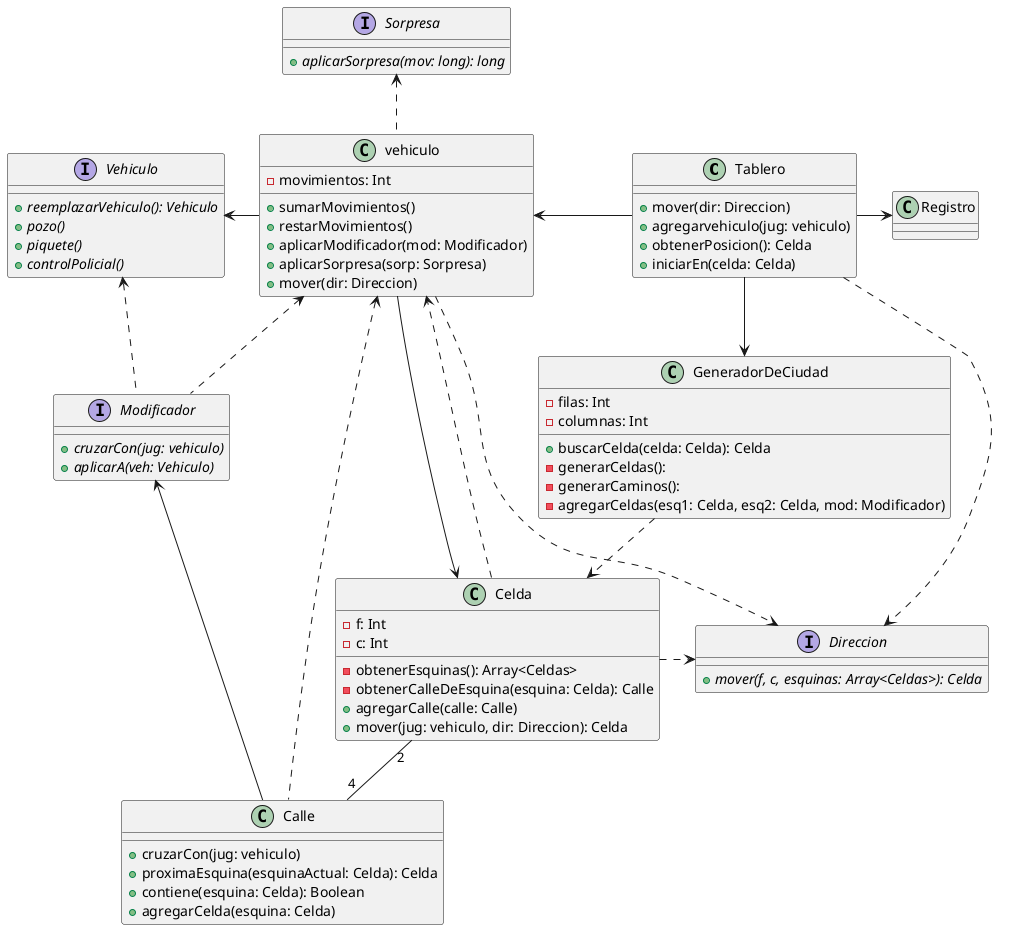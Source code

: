 @startuml modelo-actual

class Tablero {
    + mover(dir: Direccion)
    + agregarvehiculo(jug: vehiculo)
    + obtenerPosicion(): Celda
    + iniciarEn(celda: Celda)
}

class vehiculo {
    - movimientos: Int

    + sumarMovimientos()
    + restarMovimientos()
    + aplicarModificador(mod: Modificador)
    + aplicarSorpresa(sorp: Sorpresa)
    + mover(dir: Direccion)
}

class Calle {
    + cruzarCon(jug: vehiculo)
    + proximaEsquina(esquinaActual: Celda): Celda
    + contiene(esquina: Celda): Boolean
    + agregarCelda(esquina: Celda)
}

interface Vehiculo {
    + {abstract} reemplazarVehiculo(): Vehiculo
    + {abstract} pozo()
    + {abstract} piquete()
    + {abstract} controlPolicial()
}

interface Modificador {
    + {abstract} cruzarCon(jug: vehiculo)
    + {abstract} aplicarA(veh: Vehiculo)
}

interface Sorpresa {
    + {abstract} aplicarSorpresa(mov: long): long
}

class Celda {
    - f: Int
    - c: Int

    - obtenerEsquinas(): Array<Celdas>
    - obtenerCalleDeEsquina(esquina: Celda): Calle
    + agregarCalle(calle: Calle)
    + mover(jug: vehiculo, dir: Direccion): Celda
}

class Registro {

}

class GeneradorDeCiudad {
    - filas: Int
    - columnas: Int
    + buscarCelda(celda: Celda): Celda
    - generarCeldas():
    - generarCaminos():
    - agregarCeldas(esq1: Celda, esq2: Celda, mod: Modificador)
}

interface Direccion {
    + {abstract} mover(f, c, esquinas: Array<Celdas>): Celda
}

vehiculo .up.> Sorpresa
Tablero -left-> vehiculo
Tablero --> GeneradorDeCiudad
GeneradorDeCiudad .down.> Celda
vehiculo -left-> Vehiculo
vehiculo --> Celda
Tablero -right-> Registro
Calle -left-> Modificador
Calle .left.> vehiculo
Celda ..> vehiculo
Modificador .left.> Vehiculo
Celda "2" -- "4" Calle
Modificador .up.> vehiculo
Tablero ..> Direccion
vehiculo ..> Direccion
Celda .right.> Direccion

@enduml

@startuml interface-direccion

interface Direccion {
    + {abstract} mover(f, c, esquinas: Array<Celdas>): Celda
}

class Arriba {
    + mover(f, c, esquinas: Array<Celdas>): Celda
}

class Abajo {
    + mover(f, c, esquinas: Array<Celdas>): Celda
}

class Derecha {
    + mover(f, c, esquinas: Array<Celdas>): Celda
}

class Izquierda {
    + mover(f, c, esquinas: Array<Celdas>): Celda
}

Arriba ..|> Direccion
Abajo ..|> Direccion
Derecha .up.|> Direccion
Izquierda .up.|> Direccion

@enduml

@startuml interface-vehiculo

interface Vehiculo {
    + {abstract} reemplazarVehiculo(): Vehiculo
    + {abstract} pozo()
    + {abstract} piquete()
    + {abstract} controlPolicial()
}

class 4x4 { 
    + pozo()
    + piquete()
    + controlPolicial()
    + reemplazarVehiculo(): Vehiculo
}

class Moto {
    + pozo()
    + piquete()
    + controlPolicial()
    + reemplazarVehiculo(): Vehiculo
}

class Auto {
    + pozo()
    + piquete()
    + controlPolicial()
    + reemplazarVehiculo(): Vehiculo
}

4x4 .up.|> Vehiculo
Auto ..|> Vehiculo
Moto ..|> Vehiculo

@enduml

@startuml interface-modificador-sorpresa

interface Sorpresa {
    + {abstract} aplicarSorpresa(mov: long): long
}

interface Modificador {
    + {abstract} cruzarCon(jug: vehiculo)
    + {abstract} aplicarA(veh: Vehiculo)
}

class Pozo {
    + cruzarCon(jug:vehiculo)
    + aplicarA(veh: Vehiculo)
}

class ControlPolicial {
    + cruzarCon(jug:vehiculo)
    + aplicarA(veh: Vehiculo)
}

class Piquete {
    + cruzarCon(jug:vehiculo)
    + aplicarA(veh: Vehiculo)
}

class Favorable {
    + cruzarCon(jug:vehiculo)
    + aplicarA(veh: Vehiculo)
    + aplicarSorpresa(mov: long): long
}

class Desfavorable {
    + cruzarCon(jug:vehiculo)
    + aplicarA(veh: Vehiculo)
    + aplicarSorpresa(mov: long): long    
}

class CambioDeVehiculo {
    + cruzarCon(jug:vehiculo)
    + aplicarA(veh: Vehiculo)
}

class Nulo {
    + cruzarCon(jug:vehiculo)
    + aplicarA(veh: Vehiculo)
}

Favorable ..|> Modificador
Desfavorable .left.|> Modificador
CambioDeVehiculo .up.|> Modificador
Pozo .right.|> Modificador
Piquete ..|> Modificador
ControlPolicial .up.|> Modificador
Nulo ..|> Modificador
Desfavorable ..> Sorpresa
Favorable ..> Sorpresa

@enduml